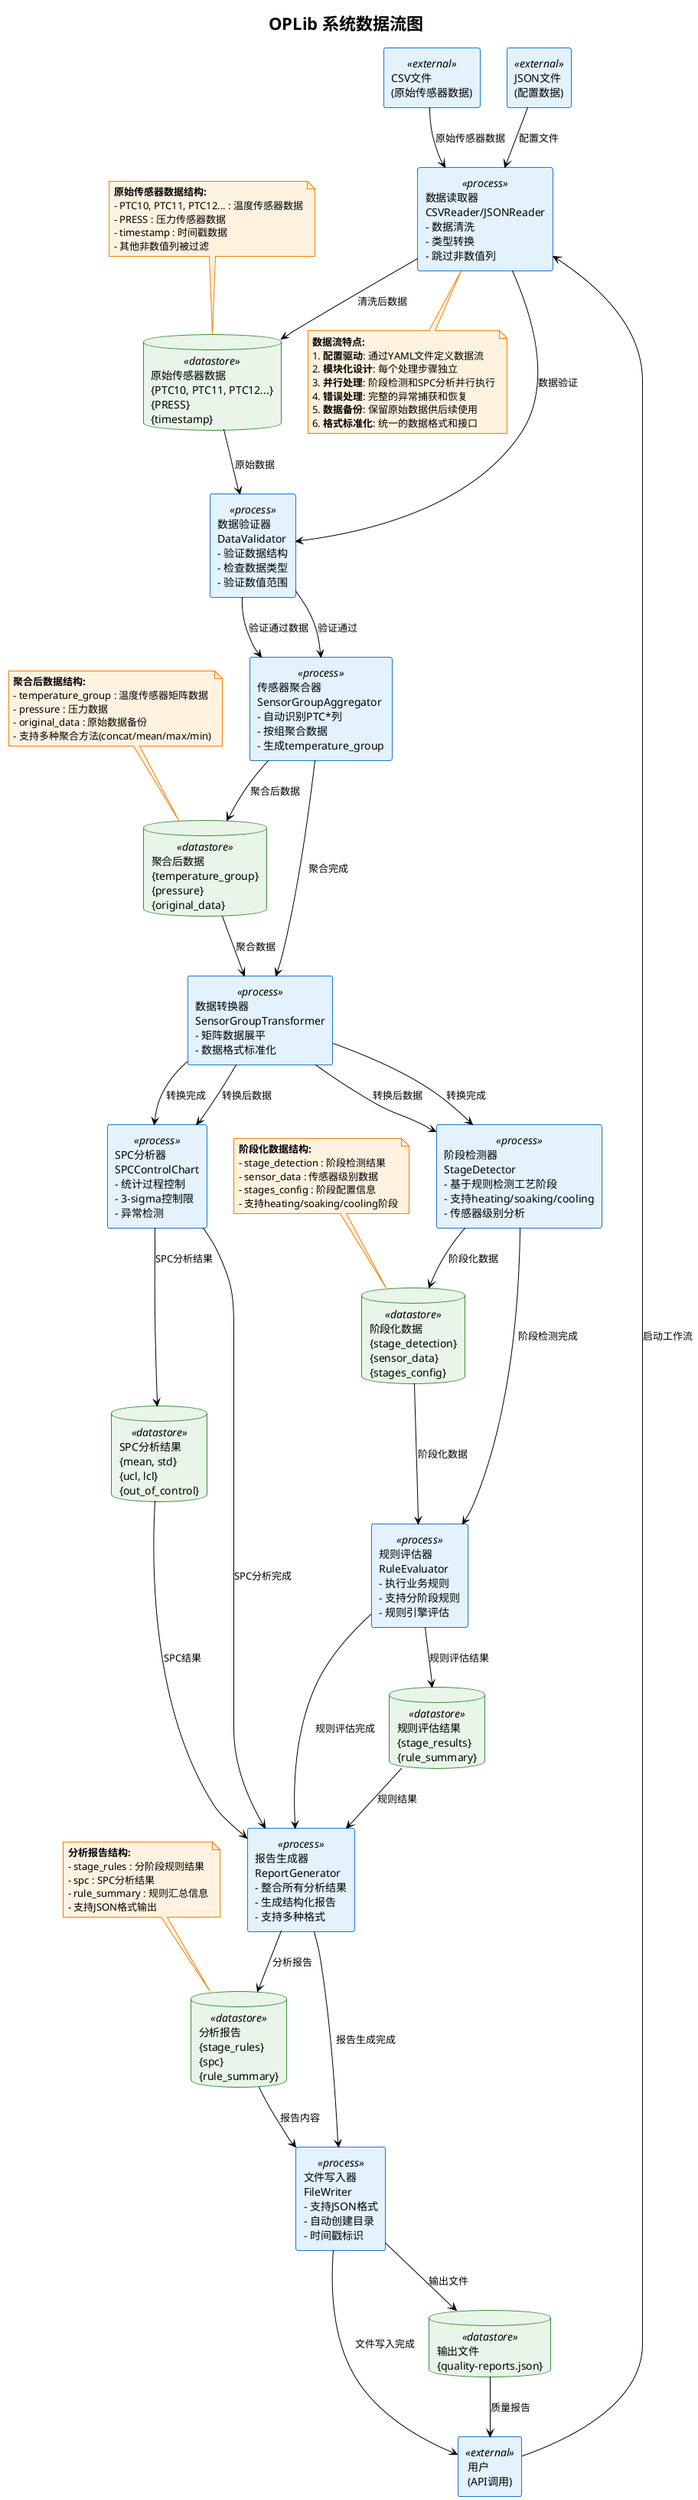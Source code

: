 @startuml 数据流图
!theme plain
skinparam rectangle {
    BackgroundColor #E3F2FD
    BorderColor #1976D2
}
skinparam database {
    BackgroundColor #E8F5E8
    BorderColor #388E3C
}
skinparam note {
    BackgroundColor #FFF3E0
    BorderColor #F57C00
}

title OPLib 系统数据流图

!define DATASTORE(name,desc) database name as "desc" <<datastore>>
!define PROCESS(name,desc) rectangle name as "desc" <<process>>
!define EXTERNAL(name,desc) rectangle name as "desc" <<external>>

' 外部实体
EXTERNAL(CSVFile, "CSV文件\n(原始传感器数据)")
EXTERNAL(JSONFile, "JSON文件\n(配置数据)")
EXTERNAL(User, "用户\n(API调用)")

' 数据存储
DATASTORE(RawData, "原始传感器数据\n{PTC10, PTC11, PTC12...}\n{PRESS}\n{timestamp}")
DATASTORE(AggregatedData, "聚合后数据\n{temperature_group}\n{pressure}\n{original_data}")
DATASTORE(StagedData, "阶段化数据\n{stage_detection}\n{sensor_data}\n{stages_config}")
DATASTORE(RuleResults, "规则评估结果\n{stage_results}\n{rule_summary}")
DATASTORE(SPCResults, "SPC分析结果\n{mean, std}\n{ucl, lcl}\n{out_of_control}")
DATASTORE(AnalysisReport, "分析报告\n{stage_rules}\n{spc}\n{rule_summary}")
DATASTORE(OutputFile, "输出文件\n{quality-reports.json}")

' 处理过程
PROCESS(DataReader, "数据读取器\nCSVReader/JSONReader\n- 数据清洗\n- 类型转换\n- 跳过非数值列")
PROCESS(DataValidator, "数据验证器\nDataValidator\n- 验证数据结构\n- 检查数据类型\n- 验证数值范围")
PROCESS(SensorAggregator, "传感器聚合器\nSensorGroupAggregator\n- 自动识别PTC*列\n- 按组聚合数据\n- 生成temperature_group")
PROCESS(DataTransformer, "数据转换器\nSensorGroupTransformer\n- 矩阵数据展平\n- 数据格式标准化")
PROCESS(StageDetector, "阶段检测器\nStageDetector\n- 基于规则检测工艺阶段\n- 支持heating/soaking/cooling\n- 传感器级别分析")
PROCESS(RuleEvaluator, "规则评估器\nRuleEvaluator\n- 执行业务规则\n- 支持分阶段规则\n- 规则引擎评估")
PROCESS(SPCAnalyzer, "SPC分析器\nSPCControlChart\n- 统计过程控制\n- 3-sigma控制限\n- 异常检测")
PROCESS(ReportGenerator, "报告生成器\nReportGenerator\n- 整合所有分析结果\n- 生成结构化报告\n- 支持多种格式")
PROCESS(FileWriter, "文件写入器\nFileWriter\n- 支持JSON格式\n- 自动创建目录\n- 时间戳标识")

' 数据流关系
CSVFile --> DataReader : "原始传感器数据"
JSONFile --> DataReader : "配置文件"

DataReader --> RawData : "清洗后数据"
RawData --> DataValidator : "原始数据"
DataValidator --> SensorAggregator : "验证通过数据"
SensorAggregator --> AggregatedData : "聚合后数据"
AggregatedData --> DataTransformer : "聚合数据"
DataTransformer --> StageDetector : "转换后数据"
DataTransformer --> SPCAnalyzer : "转换后数据"

StageDetector --> StagedData : "阶段化数据"
StagedData --> RuleEvaluator : "阶段化数据"
RuleEvaluator --> RuleResults : "规则评估结果"

SPCAnalyzer --> SPCResults : "SPC分析结果"

RuleResults --> ReportGenerator : "规则结果"
SPCResults --> ReportGenerator : "SPC结果"
ReportGenerator --> AnalysisReport : "分析报告"
AnalysisReport --> FileWriter : "报告内容"
FileWriter --> OutputFile : "输出文件"

OutputFile --> User : "质量报告"

' 控制流
User --> DataReader : "启动工作流"
DataReader --> DataValidator : "数据验证"
DataValidator --> SensorAggregator : "验证通过"
SensorAggregator --> DataTransformer : "聚合完成"
DataTransformer --> StageDetector : "转换完成"
DataTransformer --> SPCAnalyzer : "转换完成"
StageDetector --> RuleEvaluator : "阶段检测完成"
RuleEvaluator --> ReportGenerator : "规则评估完成"
SPCAnalyzer --> ReportGenerator : "SPC分析完成"
ReportGenerator --> FileWriter : "报告生成完成"
FileWriter --> User : "文件写入完成"

' 数据流说明
note top of RawData
**原始传感器数据结构:**
- PTC10, PTC11, PTC12... : 温度传感器数据
- PRESS : 压力传感器数据  
- timestamp : 时间戳数据
- 其他非数值列被过滤
end note

note top of AggregatedData
**聚合后数据结构:**
- temperature_group : 温度传感器矩阵数据
- pressure : 压力数据
- original_data : 原始数据备份
- 支持多种聚合方法(concat/mean/max/min)
end note

note top of StagedData
**阶段化数据结构:**
- stage_detection : 阶段检测结果
- sensor_data : 传感器级别数据
- stages_config : 阶段配置信息
- 支持heating/soaking/cooling阶段
end note

note top of AnalysisReport
**分析报告结构:**
- stage_rules : 分阶段规则结果
- spc : SPC分析结果
- rule_summary : 规则汇总信息
- 支持JSON格式输出
end note

' 数据流特点说明
note bottom of DataReader
**数据流特点:**
1. **配置驱动**: 通过YAML文件定义数据流
2. **模块化设计**: 每个处理步骤独立
3. **并行处理**: 阶段检测和SPC分析并行执行
4. **错误处理**: 完整的异常捕获和恢复
5. **数据备份**: 保留原始数据供后续使用
6. **格式标准化**: 统一的数据格式和接口
end note

@enduml
